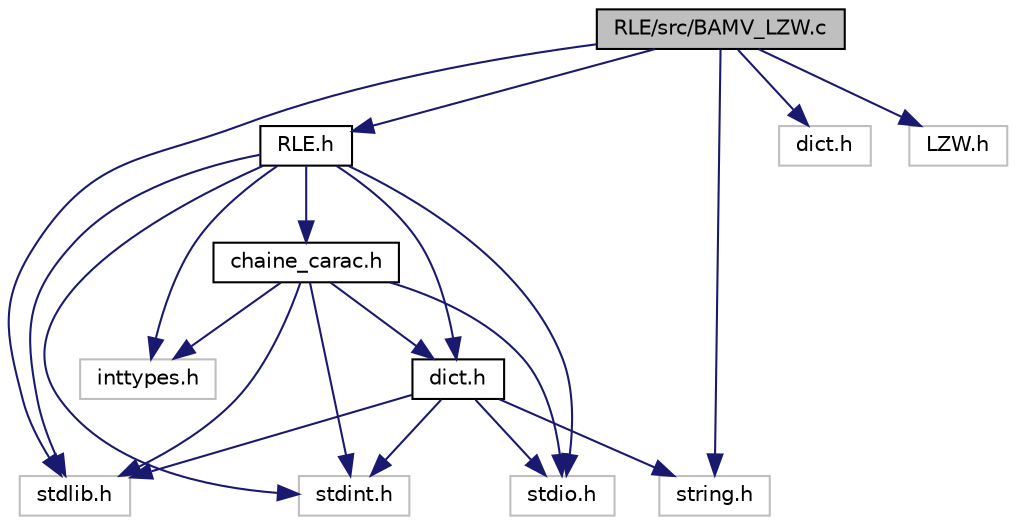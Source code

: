 digraph "RLE/src/BAMV_LZW.c"
{
  edge [fontname="Helvetica",fontsize="10",labelfontname="Helvetica",labelfontsize="10"];
  node [fontname="Helvetica",fontsize="10",shape=record];
  Node1 [label="RLE/src/BAMV_LZW.c",height=0.2,width=0.4,color="black", fillcolor="grey75", style="filled", fontcolor="black"];
  Node1 -> Node2 [color="midnightblue",fontsize="10",style="solid",fontname="Helvetica"];
  Node2 [label="stdlib.h",height=0.2,width=0.4,color="grey75", fillcolor="white", style="filled"];
  Node1 -> Node3 [color="midnightblue",fontsize="10",style="solid",fontname="Helvetica"];
  Node3 [label="string.h",height=0.2,width=0.4,color="grey75", fillcolor="white", style="filled"];
  Node1 -> Node4 [color="midnightblue",fontsize="10",style="solid",fontname="Helvetica"];
  Node4 [label="dict.h",height=0.2,width=0.4,color="grey75", fillcolor="white", style="filled"];
  Node1 -> Node5 [color="midnightblue",fontsize="10",style="solid",fontname="Helvetica"];
  Node5 [label="LZW.h",height=0.2,width=0.4,color="grey75", fillcolor="white", style="filled"];
  Node1 -> Node6 [color="midnightblue",fontsize="10",style="solid",fontname="Helvetica"];
  Node6 [label="RLE.h",height=0.2,width=0.4,color="black", fillcolor="white", style="filled",URL="$_r_l_e_8h.html",tooltip="Gestion des fonction de RLE. "];
  Node6 -> Node7 [color="midnightblue",fontsize="10",style="solid",fontname="Helvetica"];
  Node7 [label="stdio.h",height=0.2,width=0.4,color="grey75", fillcolor="white", style="filled"];
  Node6 -> Node2 [color="midnightblue",fontsize="10",style="solid",fontname="Helvetica"];
  Node6 -> Node8 [color="midnightblue",fontsize="10",style="solid",fontname="Helvetica"];
  Node8 [label="stdint.h",height=0.2,width=0.4,color="grey75", fillcolor="white", style="filled"];
  Node6 -> Node9 [color="midnightblue",fontsize="10",style="solid",fontname="Helvetica"];
  Node9 [label="inttypes.h",height=0.2,width=0.4,color="grey75", fillcolor="white", style="filled"];
  Node6 -> Node10 [color="midnightblue",fontsize="10",style="solid",fontname="Helvetica"];
  Node10 [label="dict.h",height=0.2,width=0.4,color="black", fillcolor="white", style="filled",URL="$_r_l_e_2include_2dict_8h.html"];
  Node10 -> Node8 [color="midnightblue",fontsize="10",style="solid",fontname="Helvetica"];
  Node10 -> Node2 [color="midnightblue",fontsize="10",style="solid",fontname="Helvetica"];
  Node10 -> Node7 [color="midnightblue",fontsize="10",style="solid",fontname="Helvetica"];
  Node10 -> Node3 [color="midnightblue",fontsize="10",style="solid",fontname="Helvetica"];
  Node6 -> Node11 [color="midnightblue",fontsize="10",style="solid",fontname="Helvetica"];
  Node11 [label="chaine_carac.h",height=0.2,width=0.4,color="black", fillcolor="white", style="filled",URL="$_r_l_e_2include_2chaine__carac_8h.html"];
  Node11 -> Node7 [color="midnightblue",fontsize="10",style="solid",fontname="Helvetica"];
  Node11 -> Node2 [color="midnightblue",fontsize="10",style="solid",fontname="Helvetica"];
  Node11 -> Node8 [color="midnightblue",fontsize="10",style="solid",fontname="Helvetica"];
  Node11 -> Node9 [color="midnightblue",fontsize="10",style="solid",fontname="Helvetica"];
  Node11 -> Node10 [color="midnightblue",fontsize="10",style="solid",fontname="Helvetica"];
}
